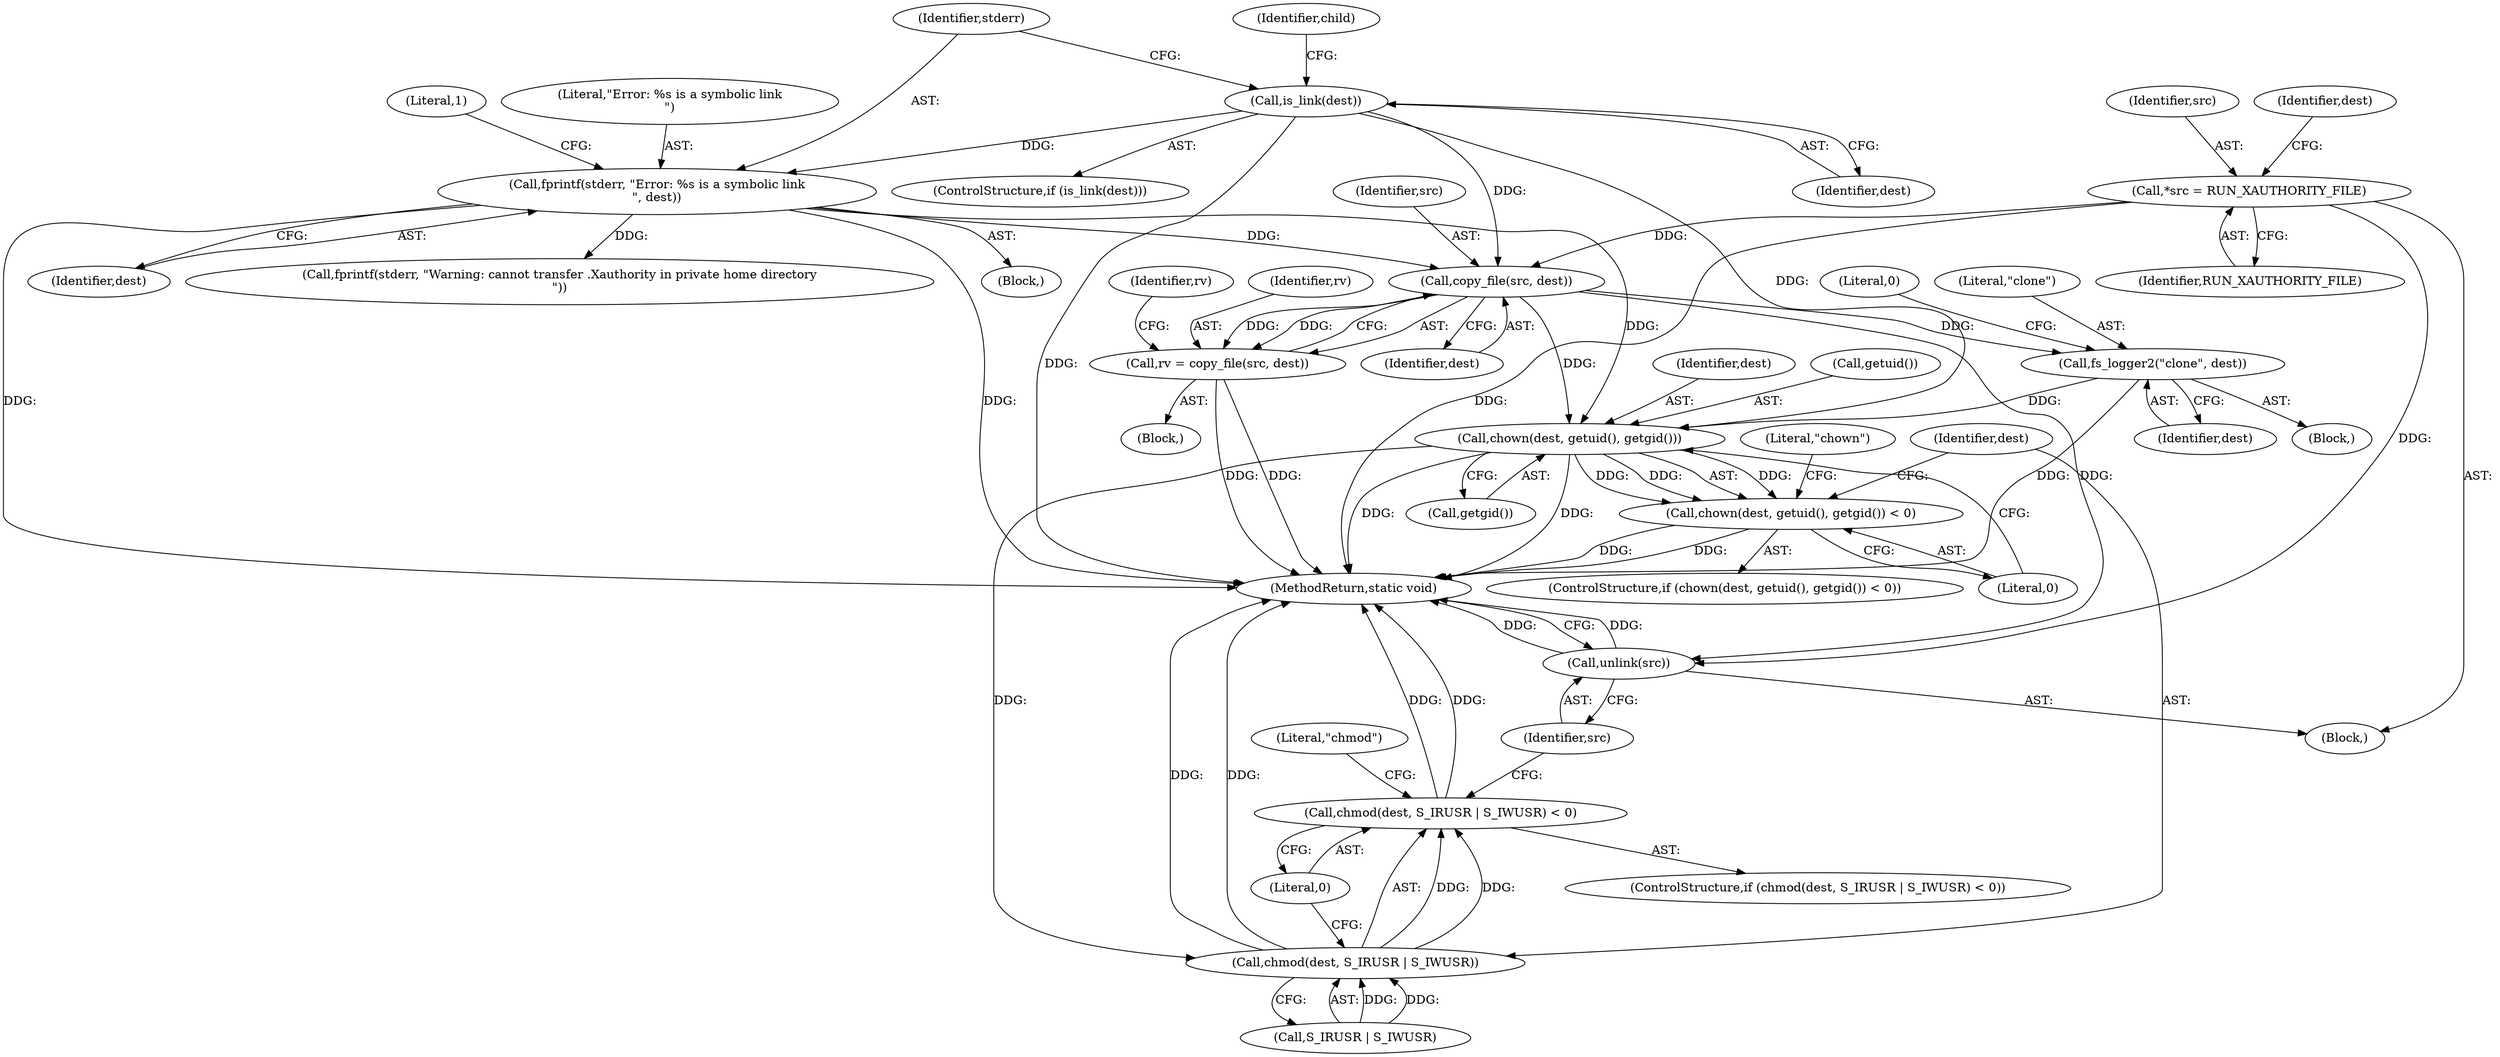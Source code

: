 digraph "0_firejail_903fd8a0789ca3cc3c21d84cd0282481515592ef_0@API" {
"1000151" [label="(Call,copy_file(src, dest))"];
"1000104" [label="(Call,*src = RUN_XAUTHORITY_FILE)"];
"1000122" [label="(Call,is_link(dest))"];
"1000125" [label="(Call,fprintf(stderr, \"Error: %s is a symbolic link\n\", dest))"];
"1000149" [label="(Call,rv = copy_file(src, dest))"];
"1000161" [label="(Call,fs_logger2(\"clone\", dest))"];
"1000172" [label="(Call,chown(dest, getuid(), getgid()))"];
"1000171" [label="(Call,chown(dest, getuid(), getgid()) < 0)"];
"1000181" [label="(Call,chmod(dest, S_IRUSR | S_IWUSR))"];
"1000180" [label="(Call,chmod(dest, S_IRUSR | S_IWUSR) < 0)"];
"1000189" [label="(Call,unlink(src))"];
"1000123" [label="(Identifier,dest)"];
"1000183" [label="(Call,S_IRUSR | S_IWUSR)"];
"1000145" [label="(Block,)"];
"1000173" [label="(Identifier,dest)"];
"1000179" [label="(ControlStructure,if (chmod(dest, S_IRUSR | S_IWUSR) < 0))"];
"1000104" [label="(Call,*src = RUN_XAUTHORITY_FILE)"];
"1000151" [label="(Call,copy_file(src, dest))"];
"1000102" [label="(Block,)"];
"1000172" [label="(Call,chown(dest, getuid(), getgid()))"];
"1000189" [label="(Call,unlink(src))"];
"1000155" [label="(Identifier,rv)"];
"1000175" [label="(Call,getgid())"];
"1000153" [label="(Identifier,dest)"];
"1000191" [label="(MethodReturn,static void)"];
"1000152" [label="(Identifier,src)"];
"1000106" [label="(Identifier,RUN_XAUTHORITY_FILE)"];
"1000156" [label="(Call,fprintf(stderr, \"Warning: cannot transfer .Xauthority in private home directory\n\"))"];
"1000150" [label="(Identifier,rv)"];
"1000174" [label="(Call,getuid())"];
"1000163" [label="(Identifier,dest)"];
"1000125" [label="(Call,fprintf(stderr, \"Error: %s is a symbolic link\n\", dest))"];
"1000130" [label="(Literal,1)"];
"1000162" [label="(Literal,\"clone\")"];
"1000171" [label="(Call,chown(dest, getuid(), getgid()) < 0)"];
"1000121" [label="(ControlStructure,if (is_link(dest)))"];
"1000190" [label="(Identifier,src)"];
"1000160" [label="(Block,)"];
"1000176" [label="(Literal,0)"];
"1000127" [label="(Literal,\"Error: %s is a symbolic link\n\")"];
"1000165" [label="(Literal,0)"];
"1000181" [label="(Call,chmod(dest, S_IRUSR | S_IWUSR))"];
"1000188" [label="(Literal,\"chmod\")"];
"1000128" [label="(Identifier,dest)"];
"1000126" [label="(Identifier,stderr)"];
"1000122" [label="(Call,is_link(dest))"];
"1000105" [label="(Identifier,src)"];
"1000133" [label="(Identifier,child)"];
"1000170" [label="(ControlStructure,if (chown(dest, getuid(), getgid()) < 0))"];
"1000186" [label="(Literal,0)"];
"1000149" [label="(Call,rv = copy_file(src, dest))"];
"1000180" [label="(Call,chmod(dest, S_IRUSR | S_IWUSR) < 0)"];
"1000112" [label="(Identifier,dest)"];
"1000178" [label="(Literal,\"chown\")"];
"1000161" [label="(Call,fs_logger2(\"clone\", dest))"];
"1000182" [label="(Identifier,dest)"];
"1000124" [label="(Block,)"];
"1000151" -> "1000149"  [label="AST: "];
"1000151" -> "1000153"  [label="CFG: "];
"1000152" -> "1000151"  [label="AST: "];
"1000153" -> "1000151"  [label="AST: "];
"1000149" -> "1000151"  [label="CFG: "];
"1000151" -> "1000149"  [label="DDG: "];
"1000151" -> "1000149"  [label="DDG: "];
"1000104" -> "1000151"  [label="DDG: "];
"1000122" -> "1000151"  [label="DDG: "];
"1000125" -> "1000151"  [label="DDG: "];
"1000151" -> "1000161"  [label="DDG: "];
"1000151" -> "1000172"  [label="DDG: "];
"1000151" -> "1000189"  [label="DDG: "];
"1000104" -> "1000102"  [label="AST: "];
"1000104" -> "1000106"  [label="CFG: "];
"1000105" -> "1000104"  [label="AST: "];
"1000106" -> "1000104"  [label="AST: "];
"1000112" -> "1000104"  [label="CFG: "];
"1000104" -> "1000191"  [label="DDG: "];
"1000104" -> "1000189"  [label="DDG: "];
"1000122" -> "1000121"  [label="AST: "];
"1000122" -> "1000123"  [label="CFG: "];
"1000123" -> "1000122"  [label="AST: "];
"1000126" -> "1000122"  [label="CFG: "];
"1000133" -> "1000122"  [label="CFG: "];
"1000122" -> "1000191"  [label="DDG: "];
"1000122" -> "1000125"  [label="DDG: "];
"1000122" -> "1000172"  [label="DDG: "];
"1000125" -> "1000124"  [label="AST: "];
"1000125" -> "1000128"  [label="CFG: "];
"1000126" -> "1000125"  [label="AST: "];
"1000127" -> "1000125"  [label="AST: "];
"1000128" -> "1000125"  [label="AST: "];
"1000130" -> "1000125"  [label="CFG: "];
"1000125" -> "1000191"  [label="DDG: "];
"1000125" -> "1000191"  [label="DDG: "];
"1000125" -> "1000156"  [label="DDG: "];
"1000125" -> "1000172"  [label="DDG: "];
"1000149" -> "1000145"  [label="AST: "];
"1000150" -> "1000149"  [label="AST: "];
"1000155" -> "1000149"  [label="CFG: "];
"1000149" -> "1000191"  [label="DDG: "];
"1000149" -> "1000191"  [label="DDG: "];
"1000161" -> "1000160"  [label="AST: "];
"1000161" -> "1000163"  [label="CFG: "];
"1000162" -> "1000161"  [label="AST: "];
"1000163" -> "1000161"  [label="AST: "];
"1000165" -> "1000161"  [label="CFG: "];
"1000161" -> "1000191"  [label="DDG: "];
"1000161" -> "1000172"  [label="DDG: "];
"1000172" -> "1000171"  [label="AST: "];
"1000172" -> "1000175"  [label="CFG: "];
"1000173" -> "1000172"  [label="AST: "];
"1000174" -> "1000172"  [label="AST: "];
"1000175" -> "1000172"  [label="AST: "];
"1000176" -> "1000172"  [label="CFG: "];
"1000172" -> "1000191"  [label="DDG: "];
"1000172" -> "1000191"  [label="DDG: "];
"1000172" -> "1000171"  [label="DDG: "];
"1000172" -> "1000171"  [label="DDG: "];
"1000172" -> "1000171"  [label="DDG: "];
"1000172" -> "1000181"  [label="DDG: "];
"1000171" -> "1000170"  [label="AST: "];
"1000171" -> "1000176"  [label="CFG: "];
"1000176" -> "1000171"  [label="AST: "];
"1000178" -> "1000171"  [label="CFG: "];
"1000182" -> "1000171"  [label="CFG: "];
"1000171" -> "1000191"  [label="DDG: "];
"1000171" -> "1000191"  [label="DDG: "];
"1000181" -> "1000180"  [label="AST: "];
"1000181" -> "1000183"  [label="CFG: "];
"1000182" -> "1000181"  [label="AST: "];
"1000183" -> "1000181"  [label="AST: "];
"1000186" -> "1000181"  [label="CFG: "];
"1000181" -> "1000191"  [label="DDG: "];
"1000181" -> "1000191"  [label="DDG: "];
"1000181" -> "1000180"  [label="DDG: "];
"1000181" -> "1000180"  [label="DDG: "];
"1000183" -> "1000181"  [label="DDG: "];
"1000183" -> "1000181"  [label="DDG: "];
"1000180" -> "1000179"  [label="AST: "];
"1000180" -> "1000186"  [label="CFG: "];
"1000186" -> "1000180"  [label="AST: "];
"1000188" -> "1000180"  [label="CFG: "];
"1000190" -> "1000180"  [label="CFG: "];
"1000180" -> "1000191"  [label="DDG: "];
"1000180" -> "1000191"  [label="DDG: "];
"1000189" -> "1000102"  [label="AST: "];
"1000189" -> "1000190"  [label="CFG: "];
"1000190" -> "1000189"  [label="AST: "];
"1000191" -> "1000189"  [label="CFG: "];
"1000189" -> "1000191"  [label="DDG: "];
"1000189" -> "1000191"  [label="DDG: "];
}
